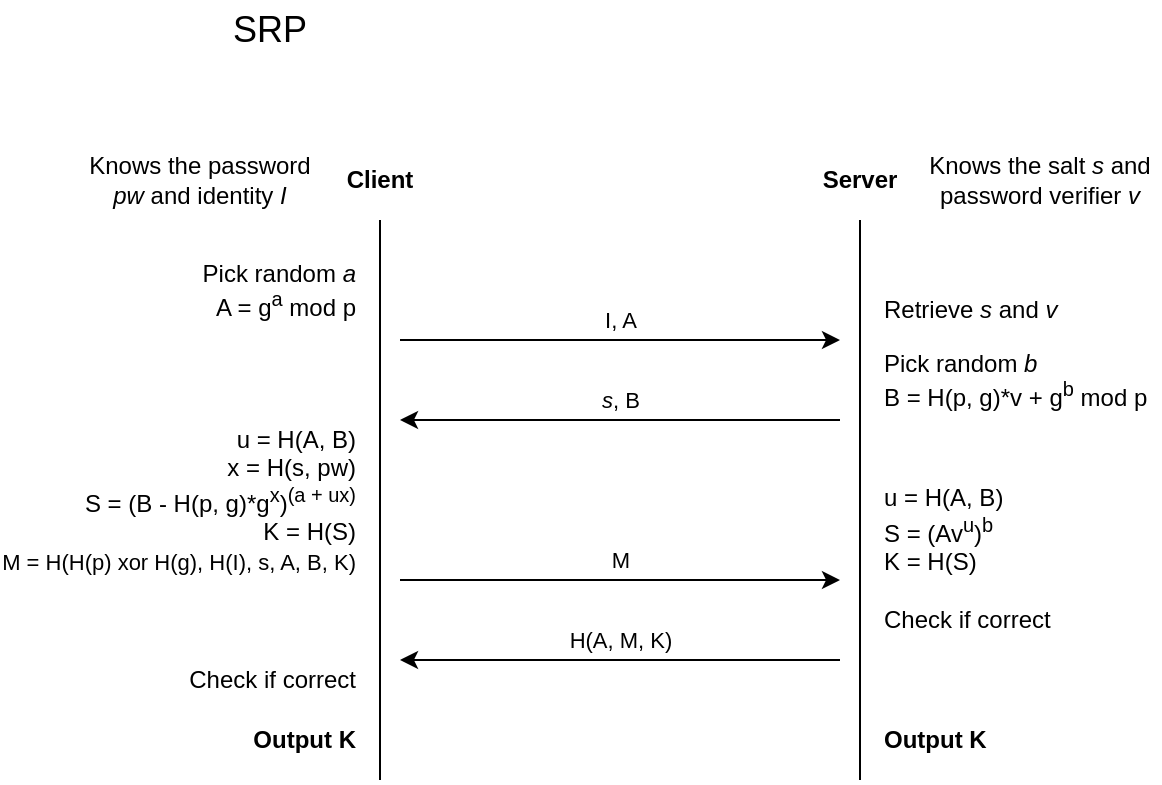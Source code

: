 <mxfile version="15.6.8" type="device"><diagram id="GMQf7CDMYMh30AXiEknU" name="Page-1"><mxGraphModel dx="1422" dy="739" grid="1" gridSize="10" guides="1" tooltips="1" connect="1" arrows="1" fold="1" page="1" pageScale="1" pageWidth="827" pageHeight="1169" math="0" shadow="0"><root><mxCell id="0"/><mxCell id="1" parent="0"/><mxCell id="xmXwYealYvwKg53jB7kl-1" value="I, A" style="endArrow=classic;html=1;labelBackgroundColor=none;" parent="1" edge="1"><mxGeometry y="10" width="50" height="50" relative="1" as="geometry"><mxPoint x="250" y="300" as="sourcePoint"/><mxPoint x="470" y="300" as="targetPoint"/><mxPoint as="offset"/></mxGeometry></mxCell><mxCell id="xmXwYealYvwKg53jB7kl-2" value="&lt;b&gt;Client&lt;/b&gt;" style="text;html=1;strokeColor=none;fillColor=none;align=center;verticalAlign=middle;whiteSpace=wrap;rounded=0;" parent="1" vertex="1"><mxGeometry x="210" y="210" width="60" height="20" as="geometry"/></mxCell><mxCell id="xmXwYealYvwKg53jB7kl-3" value="&lt;b&gt;Server&lt;/b&gt;" style="text;html=1;strokeColor=none;fillColor=none;align=center;verticalAlign=middle;whiteSpace=wrap;rounded=0;" parent="1" vertex="1"><mxGeometry x="450" y="210" width="60" height="20" as="geometry"/></mxCell><mxCell id="xmXwYealYvwKg53jB7kl-6" value="" style="endArrow=none;html=1;" parent="1" edge="1"><mxGeometry width="50" height="50" relative="1" as="geometry"><mxPoint x="240" y="520" as="sourcePoint"/><mxPoint x="240" y="240" as="targetPoint"/></mxGeometry></mxCell><mxCell id="xmXwYealYvwKg53jB7kl-11" value="" style="endArrow=none;html=1;" parent="1" edge="1"><mxGeometry width="50" height="50" relative="1" as="geometry"><mxPoint x="480" y="520" as="sourcePoint"/><mxPoint x="480" y="240" as="targetPoint"/></mxGeometry></mxCell><mxCell id="xmXwYealYvwKg53jB7kl-16" value="Knows the password &lt;i&gt;pw&lt;/i&gt;&amp;nbsp;and identity &lt;i&gt;I&lt;/i&gt;" style="text;html=1;strokeColor=none;fillColor=none;align=center;verticalAlign=middle;whiteSpace=wrap;rounded=0;fontColor=#000000;" parent="1" vertex="1"><mxGeometry x="90" y="200" width="120" height="40" as="geometry"/></mxCell><mxCell id="xmXwYealYvwKg53jB7kl-17" value="&lt;i&gt;s&lt;/i&gt;, B" style="endArrow=classic;html=1;labelBackgroundColor=none;" parent="1" edge="1"><mxGeometry y="-10" width="50" height="50" relative="1" as="geometry"><mxPoint x="470" y="340" as="sourcePoint"/><mxPoint x="250" y="340" as="targetPoint"/><mxPoint as="offset"/></mxGeometry></mxCell><mxCell id="fjHoqWiYjhXawwvkQHAb-1" value="&lt;font style=&quot;font-size: 18px&quot;&gt;SRP&lt;/font&gt;" style="text;html=1;strokeColor=none;fillColor=none;align=center;verticalAlign=middle;whiteSpace=wrap;rounded=0;" parent="1" vertex="1"><mxGeometry x="80" y="130" width="210" height="30" as="geometry"/></mxCell><mxCell id="eVMtcOnbZWkBQ6w3uESw-1" value="Knows the salt &lt;i&gt;s&lt;/i&gt; and password verifier &lt;i&gt;v&lt;/i&gt;" style="text;html=1;strokeColor=none;fillColor=none;align=center;verticalAlign=middle;whiteSpace=wrap;rounded=0;fontColor=#000000;" parent="1" vertex="1"><mxGeometry x="510" y="200" width="120" height="40" as="geometry"/></mxCell><mxCell id="eVMtcOnbZWkBQ6w3uESw-2" value="Pick random &lt;i&gt;b&lt;/i&gt;&lt;br&gt;B = H(p, g)*v + g&lt;sup&gt;b&lt;/sup&gt;&amp;nbsp;mod p" style="text;html=1;strokeColor=none;fillColor=none;align=left;verticalAlign=middle;whiteSpace=wrap;rounded=0;" parent="1" vertex="1"><mxGeometry x="490" y="300" width="140" height="40" as="geometry"/></mxCell><mxCell id="eVMtcOnbZWkBQ6w3uESw-5" value="M" style="endArrow=classic;html=1;labelBackgroundColor=none;" parent="1" edge="1"><mxGeometry y="10" width="50" height="50" relative="1" as="geometry"><mxPoint x="250" y="420" as="sourcePoint"/><mxPoint x="470" y="420" as="targetPoint"/><mxPoint as="offset"/></mxGeometry></mxCell><mxCell id="eVMtcOnbZWkBQ6w3uESw-8" value="H(A, M, K)" style="endArrow=classic;html=1;labelBackgroundColor=none;" parent="1" edge="1"><mxGeometry y="-10" width="50" height="50" relative="1" as="geometry"><mxPoint x="470" y="460" as="sourcePoint"/><mxPoint x="250" y="460" as="targetPoint"/><mxPoint as="offset"/></mxGeometry></mxCell><mxCell id="eVMtcOnbZWkBQ6w3uESw-11" value="Retrieve&amp;nbsp;&lt;i&gt;s&amp;nbsp;&lt;/i&gt;and &lt;i&gt;v&lt;/i&gt;" style="text;html=1;strokeColor=none;fillColor=none;align=left;verticalAlign=middle;whiteSpace=wrap;rounded=0;" parent="1" vertex="1"><mxGeometry x="490" y="280" width="130" height="10" as="geometry"/></mxCell><mxCell id="eVMtcOnbZWkBQ6w3uESw-12" value="Output K" style="text;html=1;strokeColor=none;fillColor=none;align=right;verticalAlign=middle;whiteSpace=wrap;rounded=0;fontStyle=1" parent="1" vertex="1"><mxGeometry x="140" y="480" width="90" height="40" as="geometry"/></mxCell><mxCell id="eVMtcOnbZWkBQ6w3uESw-13" value="Output K" style="text;html=1;strokeColor=none;fillColor=none;align=left;verticalAlign=middle;whiteSpace=wrap;rounded=0;fontStyle=1" parent="1" vertex="1"><mxGeometry x="490" y="480" width="90" height="40" as="geometry"/></mxCell><mxCell id="sAnWgDZfmbKxbXOco12X-1" value="Pick random &lt;i&gt;a&lt;/i&gt;&lt;br&gt;A = g&lt;sup&gt;a&lt;/sup&gt;&amp;nbsp;mod p" style="text;html=1;strokeColor=none;fillColor=none;align=right;verticalAlign=middle;whiteSpace=wrap;rounded=0;" parent="1" vertex="1"><mxGeometry x="100" y="260" width="130" height="30" as="geometry"/></mxCell><mxCell id="sAnWgDZfmbKxbXOco12X-3" value="u = H(A, B)&lt;br&gt;x = H(s, pw)&lt;br&gt;S = (B - H(p, g)*g&lt;sup&gt;x&lt;/sup&gt;)&lt;sup&gt;(a + ux)&lt;/sup&gt;&lt;br&gt;K = H(S)&lt;br&gt;&lt;span style=&quot;font-size: 11px ; text-align: center&quot;&gt;M = H(H(p) xor H(g), H(I), s, A, B, K)&lt;/span&gt;" style="text;html=1;strokeColor=none;fillColor=none;align=right;verticalAlign=middle;whiteSpace=wrap;rounded=0;" parent="1" vertex="1"><mxGeometry x="50" y="340" width="180" height="80" as="geometry"/></mxCell><mxCell id="sAnWgDZfmbKxbXOco12X-4" value="u = H(A, B)&lt;br&gt;S = (Av&lt;sup&gt;u&lt;/sup&gt;)&lt;sup&gt;b&lt;/sup&gt;&lt;br&gt;K = H(S)" style="text;html=1;strokeColor=none;fillColor=none;align=left;verticalAlign=middle;whiteSpace=wrap;rounded=0;" parent="1" vertex="1"><mxGeometry x="490" y="370" width="130" height="50" as="geometry"/></mxCell><mxCell id="sAnWgDZfmbKxbXOco12X-5" value="Check if correct" style="text;html=1;strokeColor=none;fillColor=none;align=left;verticalAlign=middle;whiteSpace=wrap;rounded=0;" parent="1" vertex="1"><mxGeometry x="490" y="420" width="130" height="40" as="geometry"/></mxCell><mxCell id="sAnWgDZfmbKxbXOco12X-6" value="Check if correct" style="text;html=1;strokeColor=none;fillColor=none;align=right;verticalAlign=middle;whiteSpace=wrap;rounded=0;" parent="1" vertex="1"><mxGeometry x="60" y="460" width="170" height="20" as="geometry"/></mxCell></root></mxGraphModel></diagram></mxfile>